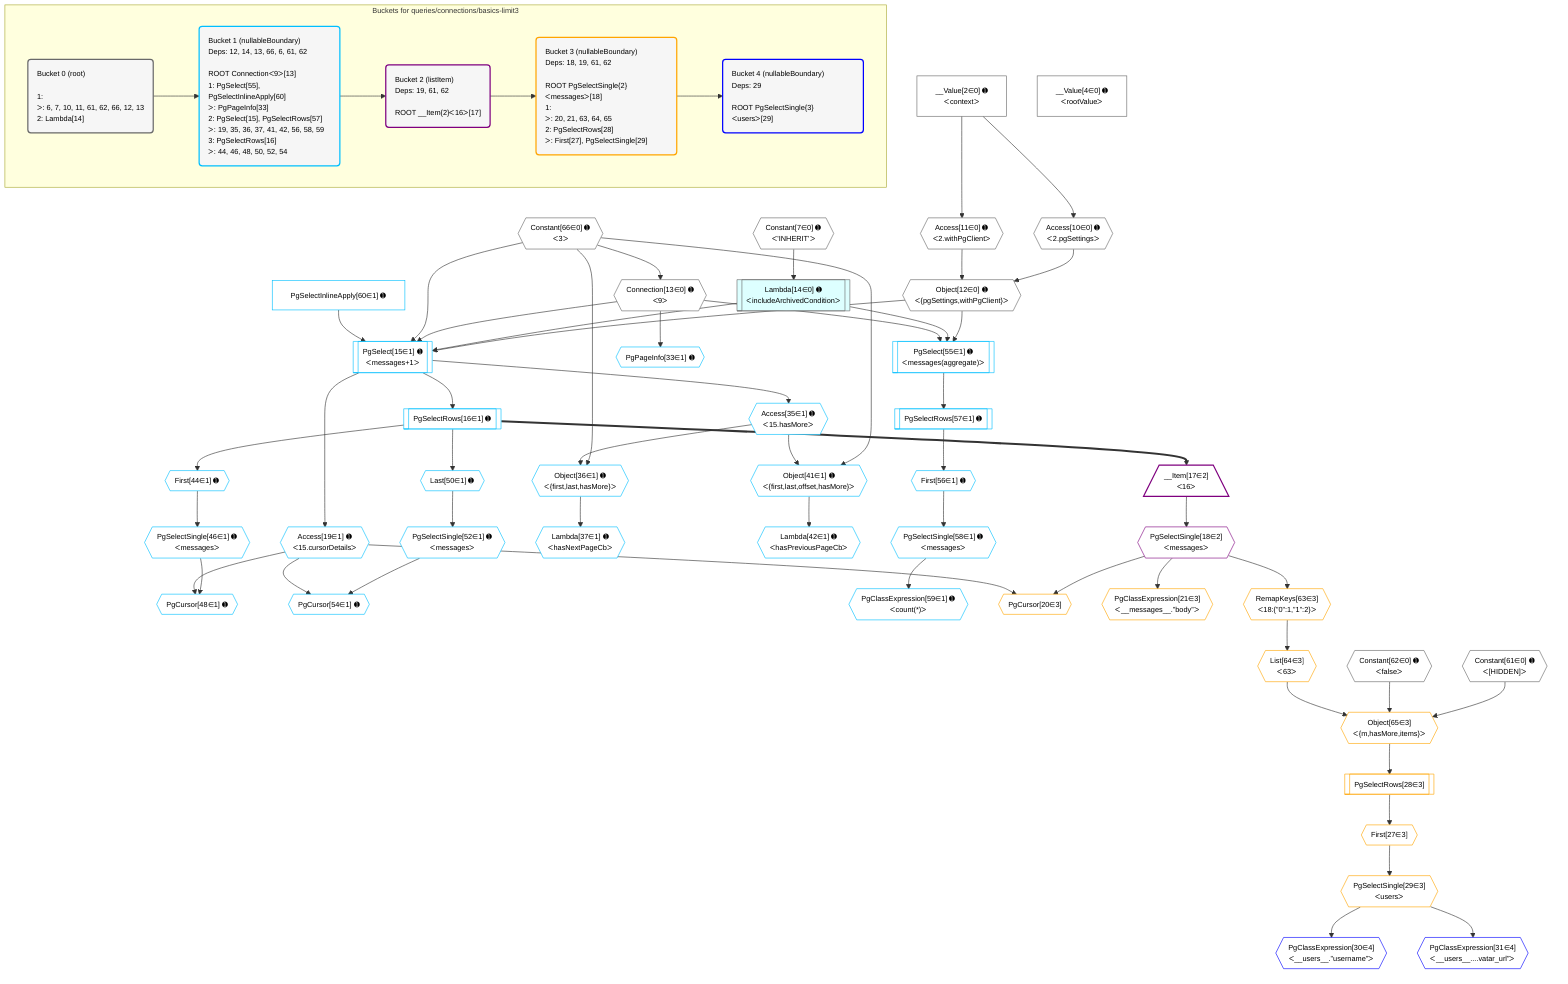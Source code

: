 %%{init: {'themeVariables': { 'fontSize': '12px'}}}%%
graph TD
    classDef path fill:#eee,stroke:#000,color:#000
    classDef plan fill:#fff,stroke-width:1px,color:#000
    classDef itemplan fill:#fff,stroke-width:2px,color:#000
    classDef unbatchedplan fill:#dff,stroke-width:1px,color:#000
    classDef sideeffectplan fill:#fcc,stroke-width:2px,color:#000
    classDef bucket fill:#f6f6f6,color:#000,stroke-width:2px,text-align:left


    %% plan dependencies
    Object12{{"Object[12∈0] ➊<br />ᐸ{pgSettings,withPgClient}ᐳ"}}:::plan
    Access10{{"Access[10∈0] ➊<br />ᐸ2.pgSettingsᐳ"}}:::plan
    Access11{{"Access[11∈0] ➊<br />ᐸ2.withPgClientᐳ"}}:::plan
    Access10 & Access11 --> Object12
    Connection13{{"Connection[13∈0] ➊<br />ᐸ9ᐳ"}}:::plan
    Constant66{{"Constant[66∈0] ➊<br />ᐸ3ᐳ"}}:::plan
    Constant66 --> Connection13
    __Value2["__Value[2∈0] ➊<br />ᐸcontextᐳ"]:::plan
    __Value2 --> Access10
    __Value2 --> Access11
    Lambda14[["Lambda[14∈0] ➊<br />ᐸincludeArchivedConditionᐳ"]]:::unbatchedplan
    Constant7{{"Constant[7∈0] ➊<br />ᐸ'INHERIT'ᐳ"}}:::plan
    Constant7 --> Lambda14
    __Value4["__Value[4∈0] ➊<br />ᐸrootValueᐳ"]:::plan
    Constant61{{"Constant[61∈0] ➊<br />ᐸ[HIDDEN]ᐳ"}}:::plan
    Constant62{{"Constant[62∈0] ➊<br />ᐸfalseᐳ"}}:::plan
    PgSelect15[["PgSelect[15∈1] ➊<br />ᐸmessages+1ᐳ"]]:::plan
    PgSelectInlineApply60["PgSelectInlineApply[60∈1] ➊"]:::plan
    Object12 & Lambda14 & Connection13 & Constant66 & PgSelectInlineApply60 --> PgSelect15
    Object41{{"Object[41∈1] ➊<br />ᐸ{first,last,offset,hasMore}ᐳ"}}:::plan
    Access35{{"Access[35∈1] ➊<br />ᐸ15.hasMoreᐳ"}}:::plan
    Constant66 & Access35 --> Object41
    Object36{{"Object[36∈1] ➊<br />ᐸ{first,last,hasMore}ᐳ"}}:::plan
    Constant66 & Access35 --> Object36
    PgSelect55[["PgSelect[55∈1] ➊<br />ᐸmessages(aggregate)ᐳ"]]:::plan
    Object12 & Lambda14 & Connection13 --> PgSelect55
    PgCursor48{{"PgCursor[48∈1] ➊"}}:::plan
    PgSelectSingle46{{"PgSelectSingle[46∈1] ➊<br />ᐸmessagesᐳ"}}:::plan
    Access19{{"Access[19∈1] ➊<br />ᐸ15.cursorDetailsᐳ"}}:::plan
    PgSelectSingle46 & Access19 --> PgCursor48
    PgCursor54{{"PgCursor[54∈1] ➊"}}:::plan
    PgSelectSingle52{{"PgSelectSingle[52∈1] ➊<br />ᐸmessagesᐳ"}}:::plan
    PgSelectSingle52 & Access19 --> PgCursor54
    PgSelectRows16[["PgSelectRows[16∈1] ➊"]]:::plan
    PgSelect15 --> PgSelectRows16
    PgSelect15 --> Access19
    PgPageInfo33{{"PgPageInfo[33∈1] ➊"}}:::plan
    Connection13 --> PgPageInfo33
    PgSelect15 --> Access35
    Lambda37{{"Lambda[37∈1] ➊<br />ᐸhasNextPageCbᐳ"}}:::plan
    Object36 --> Lambda37
    Lambda42{{"Lambda[42∈1] ➊<br />ᐸhasPreviousPageCbᐳ"}}:::plan
    Object41 --> Lambda42
    First44{{"First[44∈1] ➊"}}:::plan
    PgSelectRows16 --> First44
    First44 --> PgSelectSingle46
    Last50{{"Last[50∈1] ➊"}}:::plan
    PgSelectRows16 --> Last50
    Last50 --> PgSelectSingle52
    First56{{"First[56∈1] ➊"}}:::plan
    PgSelectRows57[["PgSelectRows[57∈1] ➊"]]:::plan
    PgSelectRows57 --> First56
    PgSelect55 --> PgSelectRows57
    PgSelectSingle58{{"PgSelectSingle[58∈1] ➊<br />ᐸmessagesᐳ"}}:::plan
    First56 --> PgSelectSingle58
    PgClassExpression59{{"PgClassExpression[59∈1] ➊<br />ᐸcount(*)ᐳ"}}:::plan
    PgSelectSingle58 --> PgClassExpression59
    __Item17[/"__Item[17∈2]<br />ᐸ16ᐳ"\]:::itemplan
    PgSelectRows16 ==> __Item17
    PgSelectSingle18{{"PgSelectSingle[18∈2]<br />ᐸmessagesᐳ"}}:::plan
    __Item17 --> PgSelectSingle18
    Object65{{"Object[65∈3]<br />ᐸ{m,hasMore,items}ᐳ"}}:::plan
    List64{{"List[64∈3]<br />ᐸ63ᐳ"}}:::plan
    Constant61 & Constant62 & List64 --> Object65
    PgCursor20{{"PgCursor[20∈3]"}}:::plan
    PgSelectSingle18 & Access19 --> PgCursor20
    PgClassExpression21{{"PgClassExpression[21∈3]<br />ᐸ__messages__.”body”ᐳ"}}:::plan
    PgSelectSingle18 --> PgClassExpression21
    First27{{"First[27∈3]"}}:::plan
    PgSelectRows28[["PgSelectRows[28∈3]"]]:::plan
    PgSelectRows28 --> First27
    Object65 --> PgSelectRows28
    PgSelectSingle29{{"PgSelectSingle[29∈3]<br />ᐸusersᐳ"}}:::plan
    First27 --> PgSelectSingle29
    RemapKeys63{{"RemapKeys[63∈3]<br />ᐸ18:{”0”:1,”1”:2}ᐳ"}}:::plan
    PgSelectSingle18 --> RemapKeys63
    RemapKeys63 --> List64
    PgClassExpression30{{"PgClassExpression[30∈4]<br />ᐸ__users__.”username”ᐳ"}}:::plan
    PgSelectSingle29 --> PgClassExpression30
    PgClassExpression31{{"PgClassExpression[31∈4]<br />ᐸ__users__....vatar_url”ᐳ"}}:::plan
    PgSelectSingle29 --> PgClassExpression31

    %% define steps

    subgraph "Buckets for queries/connections/basics-limit3"
    Bucket0("Bucket 0 (root)<br /><br />1: <br />ᐳ: 6, 7, 10, 11, 61, 62, 66, 12, 13<br />2: Lambda[14]"):::bucket
    classDef bucket0 stroke:#696969
    class Bucket0,__Value2,__Value4,Constant7,Access10,Access11,Object12,Connection13,Lambda14,Constant61,Constant62,Constant66 bucket0
    Bucket1("Bucket 1 (nullableBoundary)<br />Deps: 12, 14, 13, 66, 6, 61, 62<br /><br />ROOT Connectionᐸ9ᐳ[13]<br />1: PgSelect[55], PgSelectInlineApply[60]<br />ᐳ: PgPageInfo[33]<br />2: PgSelect[15], PgSelectRows[57]<br />ᐳ: 19, 35, 36, 37, 41, 42, 56, 58, 59<br />3: PgSelectRows[16]<br />ᐳ: 44, 46, 48, 50, 52, 54"):::bucket
    classDef bucket1 stroke:#00bfff
    class Bucket1,PgSelect15,PgSelectRows16,Access19,PgPageInfo33,Access35,Object36,Lambda37,Object41,Lambda42,First44,PgSelectSingle46,PgCursor48,Last50,PgSelectSingle52,PgCursor54,PgSelect55,First56,PgSelectRows57,PgSelectSingle58,PgClassExpression59,PgSelectInlineApply60 bucket1
    Bucket2("Bucket 2 (listItem)<br />Deps: 19, 61, 62<br /><br />ROOT __Item{2}ᐸ16ᐳ[17]"):::bucket
    classDef bucket2 stroke:#7f007f
    class Bucket2,__Item17,PgSelectSingle18 bucket2
    Bucket3("Bucket 3 (nullableBoundary)<br />Deps: 18, 19, 61, 62<br /><br />ROOT PgSelectSingle{2}ᐸmessagesᐳ[18]<br />1: <br />ᐳ: 20, 21, 63, 64, 65<br />2: PgSelectRows[28]<br />ᐳ: First[27], PgSelectSingle[29]"):::bucket
    classDef bucket3 stroke:#ffa500
    class Bucket3,PgCursor20,PgClassExpression21,First27,PgSelectRows28,PgSelectSingle29,RemapKeys63,List64,Object65 bucket3
    Bucket4("Bucket 4 (nullableBoundary)<br />Deps: 29<br /><br />ROOT PgSelectSingle{3}ᐸusersᐳ[29]"):::bucket
    classDef bucket4 stroke:#0000ff
    class Bucket4,PgClassExpression30,PgClassExpression31 bucket4
    Bucket0 --> Bucket1
    Bucket1 --> Bucket2
    Bucket2 --> Bucket3
    Bucket3 --> Bucket4
    end
